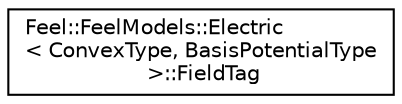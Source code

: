 digraph "Graphical Class Hierarchy"
{
 // LATEX_PDF_SIZE
  edge [fontname="Helvetica",fontsize="10",labelfontname="Helvetica",labelfontsize="10"];
  node [fontname="Helvetica",fontsize="10",shape=record];
  rankdir="LR";
  Node0 [label="Feel::FeelModels::Electric\l\< ConvexType, BasisPotentialType\l \>::FieldTag",height=0.2,width=0.4,color="black", fillcolor="white", style="filled",URL="$structFeel_1_1FeelModels_1_1Electric_1_1FieldTag.html",tooltip=" "];
}
